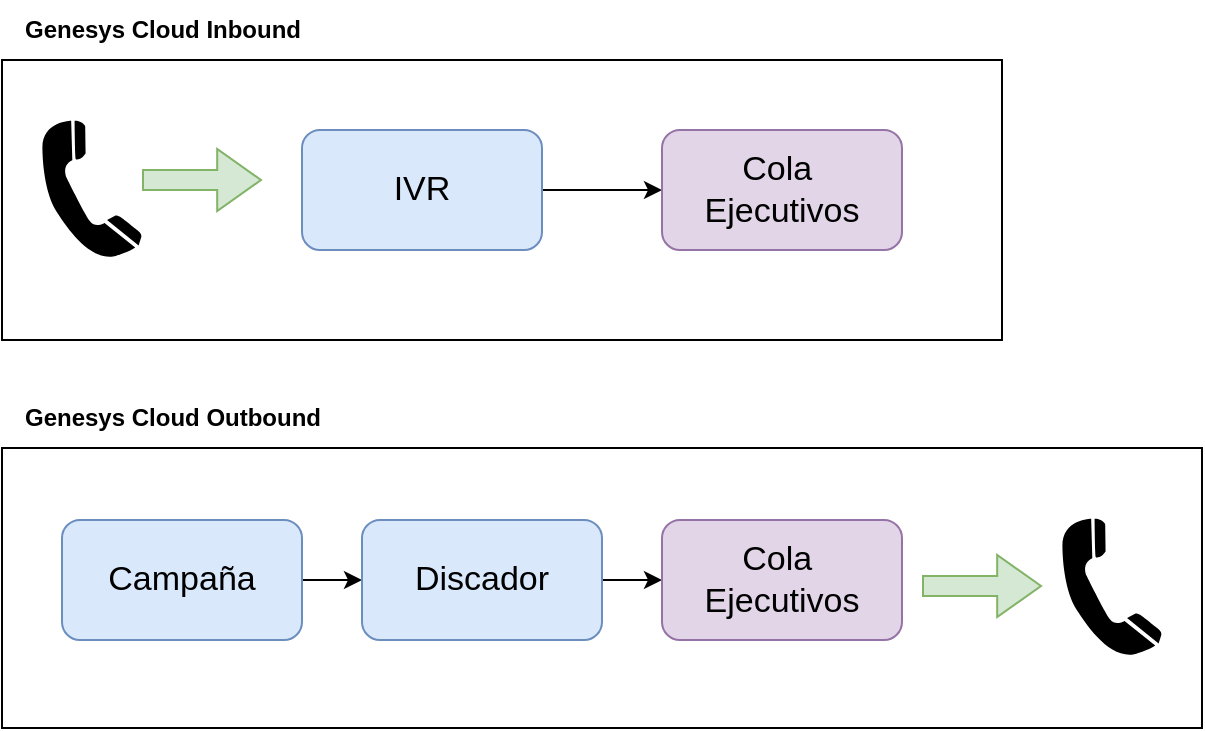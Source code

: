 <mxfile version="21.2.9" type="github">
  <diagram name="Página-1" id="hhy6UR328KDZcOzRFmu9">
    <mxGraphModel dx="1232" dy="1114" grid="1" gridSize="10" guides="1" tooltips="1" connect="1" arrows="1" fold="1" page="1" pageScale="1" pageWidth="1169" pageHeight="827" math="0" shadow="0">
      <root>
        <mxCell id="0" />
        <mxCell id="1" parent="0" />
        <mxCell id="GyEElM--RYE2wgMvxhPA-7" value="" style="rounded=0;whiteSpace=wrap;html=1;" vertex="1" parent="1">
          <mxGeometry x="50" y="150" width="500" height="140" as="geometry" />
        </mxCell>
        <mxCell id="GyEElM--RYE2wgMvxhPA-1" value="" style="shape=mxgraph.signs.tech.telephone_3;html=1;pointerEvents=1;fillColor=#000000;strokeColor=none;verticalLabelPosition=bottom;verticalAlign=top;align=center;" vertex="1" parent="1">
          <mxGeometry x="70" y="180" width="50" height="70" as="geometry" />
        </mxCell>
        <mxCell id="GyEElM--RYE2wgMvxhPA-8" value="" style="rounded=0;whiteSpace=wrap;html=1;" vertex="1" parent="1">
          <mxGeometry x="50" y="344" width="600" height="140" as="geometry" />
        </mxCell>
        <mxCell id="GyEElM--RYE2wgMvxhPA-4" value="" style="shape=mxgraph.signs.tech.telephone_3;html=1;pointerEvents=1;fillColor=#000000;strokeColor=none;verticalLabelPosition=bottom;verticalAlign=top;align=center;" vertex="1" parent="1">
          <mxGeometry x="580" y="379" width="50" height="70" as="geometry" />
        </mxCell>
        <mxCell id="GyEElM--RYE2wgMvxhPA-9" value="" style="shape=flexArrow;endArrow=classic;html=1;rounded=0;endWidth=20;endSize=6.97;fillColor=#d5e8d4;strokeColor=#82b366;" edge="1" parent="1">
          <mxGeometry width="50" height="50" relative="1" as="geometry">
            <mxPoint x="120" y="210" as="sourcePoint" />
            <mxPoint x="180" y="210" as="targetPoint" />
            <Array as="points" />
          </mxGeometry>
        </mxCell>
        <mxCell id="GyEElM--RYE2wgMvxhPA-10" value="&lt;b&gt;Genesys Cloud Inbound&lt;/b&gt;" style="text;html=1;align=center;verticalAlign=middle;resizable=0;points=[];autosize=1;strokeColor=none;fillColor=none;" vertex="1" parent="1">
          <mxGeometry x="50" y="120" width="160" height="30" as="geometry" />
        </mxCell>
        <mxCell id="GyEElM--RYE2wgMvxhPA-11" value="&lt;b&gt;Genesys Cloud Outbound&lt;/b&gt;" style="text;html=1;align=center;verticalAlign=middle;resizable=0;points=[];autosize=1;strokeColor=none;fillColor=none;" vertex="1" parent="1">
          <mxGeometry x="50" y="314" width="170" height="30" as="geometry" />
        </mxCell>
        <mxCell id="GyEElM--RYE2wgMvxhPA-12" value="" style="shape=flexArrow;endArrow=classic;html=1;rounded=0;endWidth=20;endSize=6.97;fillColor=#d5e8d4;strokeColor=#82b366;" edge="1" parent="1">
          <mxGeometry width="50" height="50" relative="1" as="geometry">
            <mxPoint x="510" y="413" as="sourcePoint" />
            <mxPoint x="570" y="413" as="targetPoint" />
            <Array as="points" />
          </mxGeometry>
        </mxCell>
        <mxCell id="GyEElM--RYE2wgMvxhPA-15" style="edgeStyle=orthogonalEdgeStyle;rounded=0;orthogonalLoop=1;jettySize=auto;html=1;" edge="1" parent="1" source="GyEElM--RYE2wgMvxhPA-13" target="GyEElM--RYE2wgMvxhPA-14">
          <mxGeometry relative="1" as="geometry" />
        </mxCell>
        <mxCell id="GyEElM--RYE2wgMvxhPA-13" value="&lt;font style=&quot;font-size: 17px;&quot;&gt;IVR&lt;/font&gt;" style="rounded=1;whiteSpace=wrap;html=1;fillColor=#dae8fc;strokeColor=#6c8ebf;" vertex="1" parent="1">
          <mxGeometry x="200" y="185" width="120" height="60" as="geometry" />
        </mxCell>
        <mxCell id="GyEElM--RYE2wgMvxhPA-14" value="&lt;font style=&quot;font-size: 17px;&quot;&gt;Cola&amp;nbsp; Ejecutivos&lt;/font&gt;" style="rounded=1;whiteSpace=wrap;html=1;fillColor=#e1d5e7;strokeColor=#9673a6;" vertex="1" parent="1">
          <mxGeometry x="380" y="185" width="120" height="60" as="geometry" />
        </mxCell>
        <mxCell id="GyEElM--RYE2wgMvxhPA-19" style="edgeStyle=orthogonalEdgeStyle;rounded=0;orthogonalLoop=1;jettySize=auto;html=1;entryX=0;entryY=0.5;entryDx=0;entryDy=0;" edge="1" parent="1" source="GyEElM--RYE2wgMvxhPA-16" target="GyEElM--RYE2wgMvxhPA-17">
          <mxGeometry relative="1" as="geometry" />
        </mxCell>
        <mxCell id="GyEElM--RYE2wgMvxhPA-16" value="&lt;font style=&quot;font-size: 17px;&quot;&gt;Campaña&lt;/font&gt;" style="rounded=1;whiteSpace=wrap;html=1;fillColor=#dae8fc;strokeColor=#6c8ebf;" vertex="1" parent="1">
          <mxGeometry x="80" y="380" width="120" height="60" as="geometry" />
        </mxCell>
        <mxCell id="GyEElM--RYE2wgMvxhPA-21" style="edgeStyle=orthogonalEdgeStyle;rounded=0;orthogonalLoop=1;jettySize=auto;html=1;" edge="1" parent="1" source="GyEElM--RYE2wgMvxhPA-17" target="GyEElM--RYE2wgMvxhPA-20">
          <mxGeometry relative="1" as="geometry" />
        </mxCell>
        <mxCell id="GyEElM--RYE2wgMvxhPA-17" value="&lt;font style=&quot;font-size: 17px;&quot;&gt;Discador&lt;/font&gt;" style="rounded=1;whiteSpace=wrap;html=1;fillColor=#dae8fc;strokeColor=#6c8ebf;" vertex="1" parent="1">
          <mxGeometry x="230" y="380" width="120" height="60" as="geometry" />
        </mxCell>
        <mxCell id="GyEElM--RYE2wgMvxhPA-20" value="&lt;font style=&quot;font-size: 17px;&quot;&gt;Cola&amp;nbsp; Ejecutivos&lt;/font&gt;" style="rounded=1;whiteSpace=wrap;html=1;fillColor=#e1d5e7;strokeColor=#9673a6;" vertex="1" parent="1">
          <mxGeometry x="380" y="380" width="120" height="60" as="geometry" />
        </mxCell>
      </root>
    </mxGraphModel>
  </diagram>
</mxfile>
